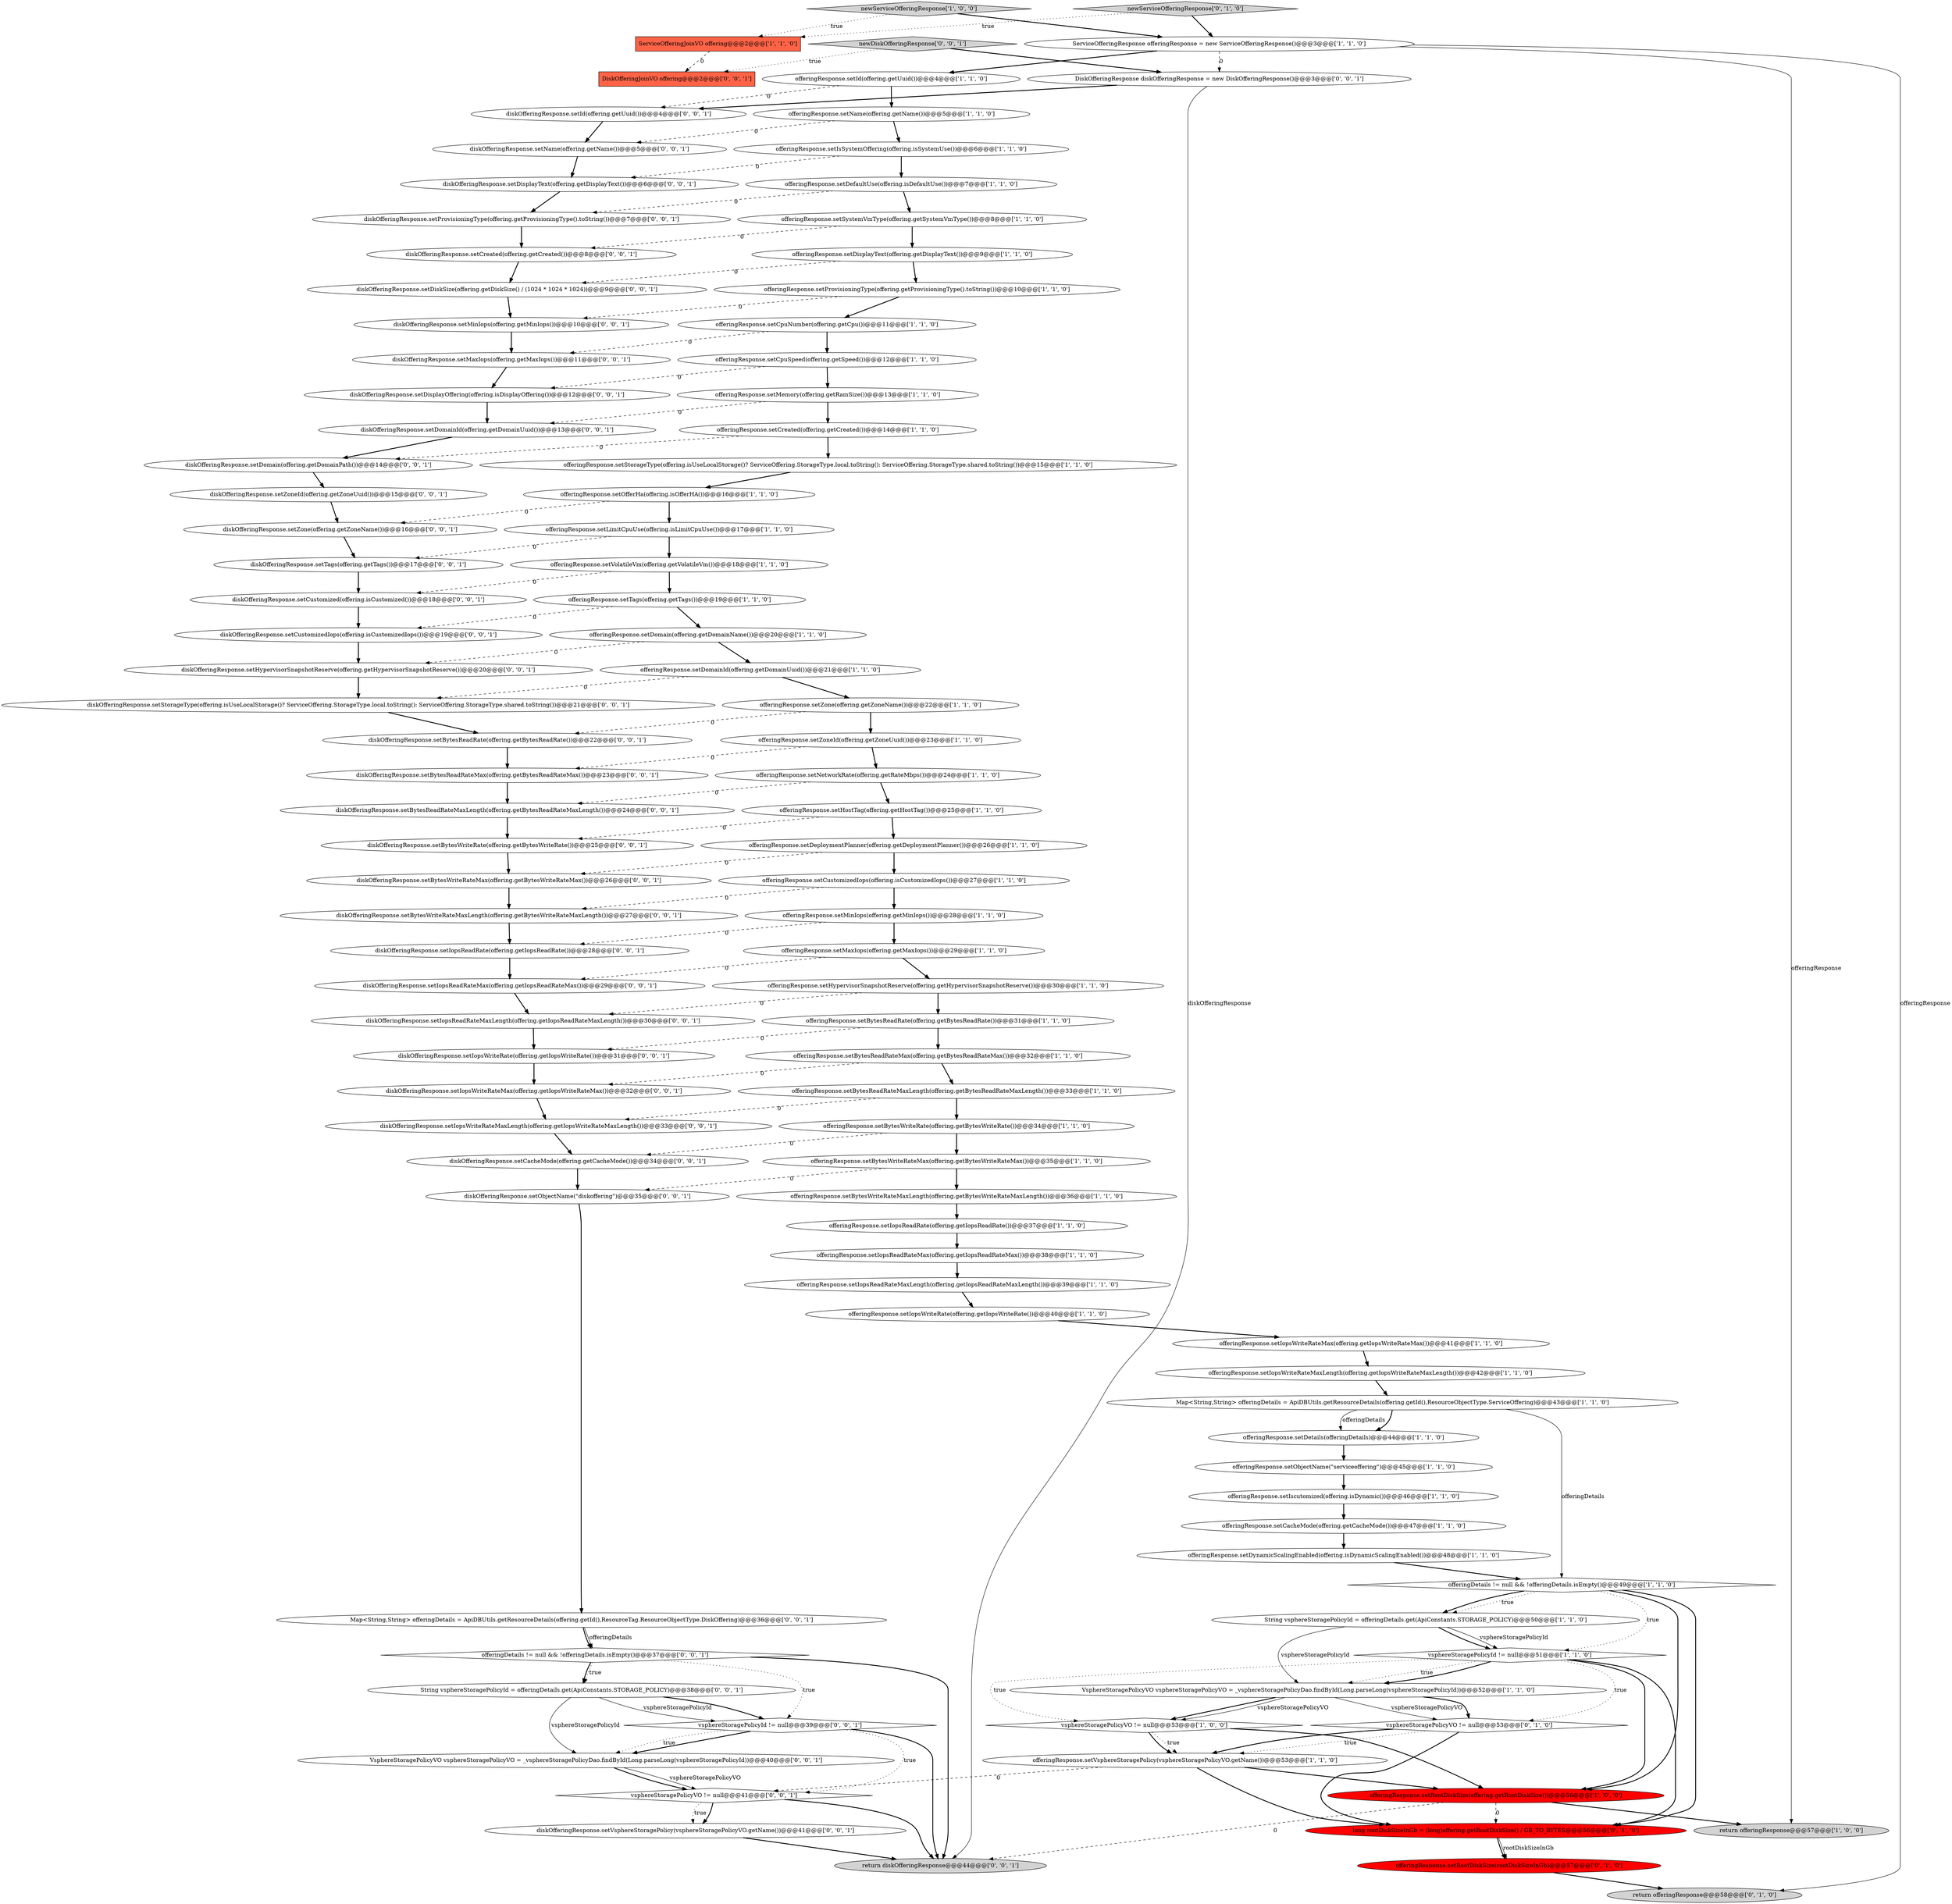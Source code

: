 digraph {
4 [style = filled, label = "offeringResponse.setIopsWriteRateMax(offering.getIopsWriteRateMax())@@@41@@@['1', '1', '0']", fillcolor = white, shape = ellipse image = "AAA0AAABBB1BBB"];
45 [style = filled, label = "offeringResponse.setRootDiskSize(offering.getRootDiskSize())@@@56@@@['1', '0', '0']", fillcolor = red, shape = ellipse image = "AAA1AAABBB1BBB"];
12 [style = filled, label = "offeringResponse.setMinIops(offering.getMinIops())@@@28@@@['1', '1', '0']", fillcolor = white, shape = ellipse image = "AAA0AAABBB1BBB"];
103 [style = filled, label = "String vsphereStoragePolicyId = offeringDetails.get(ApiConstants.STORAGE_POLICY)@@@38@@@['0', '0', '1']", fillcolor = white, shape = ellipse image = "AAA0AAABBB3BBB"];
35 [style = filled, label = "offeringResponse.setProvisioningType(offering.getProvisioningType().toString())@@@10@@@['1', '1', '0']", fillcolor = white, shape = ellipse image = "AAA0AAABBB1BBB"];
57 [style = filled, label = "long rootDiskSizeInGb = (long)offering.getRootDiskSize() / GB_TO_BYTES@@@56@@@['0', '1', '0']", fillcolor = red, shape = ellipse image = "AAA1AAABBB2BBB"];
83 [style = filled, label = "diskOfferingResponse.setHypervisorSnapshotReserve(offering.getHypervisorSnapshotReserve())@@@20@@@['0', '0', '1']", fillcolor = white, shape = ellipse image = "AAA0AAABBB3BBB"];
33 [style = filled, label = "newServiceOfferingResponse['1', '0', '0']", fillcolor = lightgray, shape = diamond image = "AAA0AAABBB1BBB"];
14 [style = filled, label = "offeringDetails != null && !offeringDetails.isEmpty()@@@49@@@['1', '1', '0']", fillcolor = white, shape = diamond image = "AAA0AAABBB1BBB"];
66 [style = filled, label = "diskOfferingResponse.setBytesWriteRateMax(offering.getBytesWriteRateMax())@@@26@@@['0', '0', '1']", fillcolor = white, shape = ellipse image = "AAA0AAABBB3BBB"];
32 [style = filled, label = "offeringResponse.setVsphereStoragePolicy(vsphereStoragePolicyVO.getName())@@@53@@@['1', '1', '0']", fillcolor = white, shape = ellipse image = "AAA0AAABBB1BBB"];
7 [style = filled, label = "offeringResponse.setBytesWriteRate(offering.getBytesWriteRate())@@@34@@@['1', '1', '0']", fillcolor = white, shape = ellipse image = "AAA0AAABBB1BBB"];
9 [style = filled, label = "vsphereStoragePolicyVO != null@@@53@@@['1', '0', '0']", fillcolor = white, shape = diamond image = "AAA0AAABBB1BBB"];
29 [style = filled, label = "return offeringResponse@@@57@@@['1', '0', '0']", fillcolor = lightgray, shape = ellipse image = "AAA0AAABBB1BBB"];
47 [style = filled, label = "offeringResponse.setIopsReadRateMaxLength(offering.getIopsReadRateMaxLength())@@@39@@@['1', '1', '0']", fillcolor = white, shape = ellipse image = "AAA0AAABBB1BBB"];
95 [style = filled, label = "diskOfferingResponse.setIopsReadRateMaxLength(offering.getIopsReadRateMaxLength())@@@30@@@['0', '0', '1']", fillcolor = white, shape = ellipse image = "AAA0AAABBB3BBB"];
3 [style = filled, label = "offeringResponse.setBytesWriteRateMaxLength(offering.getBytesWriteRateMaxLength())@@@36@@@['1', '1', '0']", fillcolor = white, shape = ellipse image = "AAA0AAABBB1BBB"];
76 [style = filled, label = "diskOfferingResponse.setIopsReadRate(offering.getIopsReadRate())@@@28@@@['0', '0', '1']", fillcolor = white, shape = ellipse image = "AAA0AAABBB3BBB"];
11 [style = filled, label = "offeringResponse.setVolatileVm(offering.getVolatileVm())@@@18@@@['1', '1', '0']", fillcolor = white, shape = ellipse image = "AAA0AAABBB1BBB"];
30 [style = filled, label = "offeringResponse.setIscutomized(offering.isDynamic())@@@46@@@['1', '1', '0']", fillcolor = white, shape = ellipse image = "AAA0AAABBB1BBB"];
41 [style = filled, label = "offeringResponse.setDomain(offering.getDomainName())@@@20@@@['1', '1', '0']", fillcolor = white, shape = ellipse image = "AAA0AAABBB1BBB"];
100 [style = filled, label = "diskOfferingResponse.setIopsWriteRateMaxLength(offering.getIopsWriteRateMaxLength())@@@33@@@['0', '0', '1']", fillcolor = white, shape = ellipse image = "AAA0AAABBB3BBB"];
102 [style = filled, label = "diskOfferingResponse.setCustomized(offering.isCustomized())@@@18@@@['0', '0', '1']", fillcolor = white, shape = ellipse image = "AAA0AAABBB3BBB"];
62 [style = filled, label = "diskOfferingResponse.setDomain(offering.getDomainPath())@@@14@@@['0', '0', '1']", fillcolor = white, shape = ellipse image = "AAA0AAABBB3BBB"];
89 [style = filled, label = "diskOfferingResponse.setIopsReadRateMax(offering.getIopsReadRateMax())@@@29@@@['0', '0', '1']", fillcolor = white, shape = ellipse image = "AAA0AAABBB3BBB"];
54 [style = filled, label = "offeringResponse.setStorageType(offering.isUseLocalStorage()? ServiceOffering.StorageType.local.toString(): ServiceOffering.StorageType.shared.toString())@@@15@@@['1', '1', '0']", fillcolor = white, shape = ellipse image = "AAA0AAABBB1BBB"];
60 [style = filled, label = "offeringResponse.setRootDiskSize(rootDiskSizeInGb)@@@57@@@['0', '1', '0']", fillcolor = red, shape = ellipse image = "AAA1AAABBB2BBB"];
6 [style = filled, label = "ServiceOfferingJoinVO offering@@@2@@@['1', '1', '0']", fillcolor = tomato, shape = box image = "AAA0AAABBB1BBB"];
25 [style = filled, label = "offeringResponse.setCustomizedIops(offering.isCustomizedIops())@@@27@@@['1', '1', '0']", fillcolor = white, shape = ellipse image = "AAA0AAABBB1BBB"];
21 [style = filled, label = "Map<String,String> offeringDetails = ApiDBUtils.getResourceDetails(offering.getId(),ResourceObjectType.ServiceOffering)@@@43@@@['1', '1', '0']", fillcolor = white, shape = ellipse image = "AAA0AAABBB1BBB"];
50 [style = filled, label = "offeringResponse.setName(offering.getName())@@@5@@@['1', '1', '0']", fillcolor = white, shape = ellipse image = "AAA0AAABBB1BBB"];
94 [style = filled, label = "diskOfferingResponse.setName(offering.getName())@@@5@@@['0', '0', '1']", fillcolor = white, shape = ellipse image = "AAA0AAABBB3BBB"];
56 [style = filled, label = "vsphereStoragePolicyVO != null@@@53@@@['0', '1', '0']", fillcolor = white, shape = diamond image = "AAA0AAABBB2BBB"];
74 [style = filled, label = "diskOfferingResponse.setVsphereStoragePolicy(vsphereStoragePolicyVO.getName())@@@41@@@['0', '0', '1']", fillcolor = white, shape = ellipse image = "AAA0AAABBB3BBB"];
78 [style = filled, label = "DiskOfferingResponse diskOfferingResponse = new DiskOfferingResponse()@@@3@@@['0', '0', '1']", fillcolor = white, shape = ellipse image = "AAA0AAABBB3BBB"];
85 [style = filled, label = "diskOfferingResponse.setCacheMode(offering.getCacheMode())@@@34@@@['0', '0', '1']", fillcolor = white, shape = ellipse image = "AAA0AAABBB3BBB"];
80 [style = filled, label = "diskOfferingResponse.setId(offering.getUuid())@@@4@@@['0', '0', '1']", fillcolor = white, shape = ellipse image = "AAA0AAABBB3BBB"];
92 [style = filled, label = "DiskOfferingJoinVO offering@@@2@@@['0', '0', '1']", fillcolor = tomato, shape = box image = "AAA0AAABBB3BBB"];
91 [style = filled, label = "diskOfferingResponse.setMinIops(offering.getMinIops())@@@10@@@['0', '0', '1']", fillcolor = white, shape = ellipse image = "AAA0AAABBB3BBB"];
39 [style = filled, label = "offeringResponse.setId(offering.getUuid())@@@4@@@['1', '1', '0']", fillcolor = white, shape = ellipse image = "AAA0AAABBB1BBB"];
13 [style = filled, label = "offeringResponse.setObjectName(\"serviceoffering\")@@@45@@@['1', '1', '0']", fillcolor = white, shape = ellipse image = "AAA0AAABBB1BBB"];
22 [style = filled, label = "VsphereStoragePolicyVO vsphereStoragePolicyVO = _vsphereStoragePolicyDao.findById(Long.parseLong(vsphereStoragePolicyId))@@@52@@@['1', '1', '0']", fillcolor = white, shape = ellipse image = "AAA0AAABBB1BBB"];
70 [style = filled, label = "diskOfferingResponse.setCustomizedIops(offering.isCustomizedIops())@@@19@@@['0', '0', '1']", fillcolor = white, shape = ellipse image = "AAA0AAABBB3BBB"];
65 [style = filled, label = "return diskOfferingResponse@@@44@@@['0', '0', '1']", fillcolor = lightgray, shape = ellipse image = "AAA0AAABBB3BBB"];
43 [style = filled, label = "offeringResponse.setDetails(offeringDetails)@@@44@@@['1', '1', '0']", fillcolor = white, shape = ellipse image = "AAA0AAABBB1BBB"];
61 [style = filled, label = "diskOfferingResponse.setDisplayOffering(offering.isDisplayOffering())@@@12@@@['0', '0', '1']", fillcolor = white, shape = ellipse image = "AAA0AAABBB3BBB"];
53 [style = filled, label = "offeringResponse.setOfferHa(offering.isOfferHA())@@@16@@@['1', '1', '0']", fillcolor = white, shape = ellipse image = "AAA0AAABBB1BBB"];
27 [style = filled, label = "offeringResponse.setIsSystemOffering(offering.isSystemUse())@@@6@@@['1', '1', '0']", fillcolor = white, shape = ellipse image = "AAA0AAABBB1BBB"];
86 [style = filled, label = "diskOfferingResponse.setDomainId(offering.getDomainUuid())@@@13@@@['0', '0', '1']", fillcolor = white, shape = ellipse image = "AAA0AAABBB3BBB"];
98 [style = filled, label = "diskOfferingResponse.setDisplayText(offering.getDisplayText())@@@6@@@['0', '0', '1']", fillcolor = white, shape = ellipse image = "AAA0AAABBB3BBB"];
1 [style = filled, label = "offeringResponse.setCpuSpeed(offering.getSpeed())@@@12@@@['1', '1', '0']", fillcolor = white, shape = ellipse image = "AAA0AAABBB1BBB"];
42 [style = filled, label = "offeringResponse.setHostTag(offering.getHostTag())@@@25@@@['1', '1', '0']", fillcolor = white, shape = ellipse image = "AAA0AAABBB1BBB"];
101 [style = filled, label = "diskOfferingResponse.setIopsWriteRate(offering.getIopsWriteRate())@@@31@@@['0', '0', '1']", fillcolor = white, shape = ellipse image = "AAA0AAABBB3BBB"];
55 [style = filled, label = "String vsphereStoragePolicyId = offeringDetails.get(ApiConstants.STORAGE_POLICY)@@@50@@@['1', '1', '0']", fillcolor = white, shape = ellipse image = "AAA0AAABBB1BBB"];
82 [style = filled, label = "vsphereStoragePolicyId != null@@@39@@@['0', '0', '1']", fillcolor = white, shape = diamond image = "AAA0AAABBB3BBB"];
64 [style = filled, label = "diskOfferingResponse.setBytesWriteRateMaxLength(offering.getBytesWriteRateMaxLength())@@@27@@@['0', '0', '1']", fillcolor = white, shape = ellipse image = "AAA0AAABBB3BBB"];
69 [style = filled, label = "diskOfferingResponse.setDiskSize(offering.getDiskSize() / (1024 * 1024 * 1024))@@@9@@@['0', '0', '1']", fillcolor = white, shape = ellipse image = "AAA0AAABBB3BBB"];
63 [style = filled, label = "diskOfferingResponse.setBytesReadRateMaxLength(offering.getBytesReadRateMaxLength())@@@24@@@['0', '0', '1']", fillcolor = white, shape = ellipse image = "AAA0AAABBB3BBB"];
17 [style = filled, label = "offeringResponse.setNetworkRate(offering.getRateMbps())@@@24@@@['1', '1', '0']", fillcolor = white, shape = ellipse image = "AAA0AAABBB1BBB"];
90 [style = filled, label = "VsphereStoragePolicyVO vsphereStoragePolicyVO = _vsphereStoragePolicyDao.findById(Long.parseLong(vsphereStoragePolicyId))@@@40@@@['0', '0', '1']", fillcolor = white, shape = ellipse image = "AAA0AAABBB3BBB"];
99 [style = filled, label = "diskOfferingResponse.setMaxIops(offering.getMaxIops())@@@11@@@['0', '0', '1']", fillcolor = white, shape = ellipse image = "AAA0AAABBB3BBB"];
10 [style = filled, label = "offeringResponse.setTags(offering.getTags())@@@19@@@['1', '1', '0']", fillcolor = white, shape = ellipse image = "AAA0AAABBB1BBB"];
75 [style = filled, label = "diskOfferingResponse.setZone(offering.getZoneName())@@@16@@@['0', '0', '1']", fillcolor = white, shape = ellipse image = "AAA0AAABBB3BBB"];
34 [style = filled, label = "offeringResponse.setMemory(offering.getRamSize())@@@13@@@['1', '1', '0']", fillcolor = white, shape = ellipse image = "AAA0AAABBB1BBB"];
40 [style = filled, label = "offeringResponse.setCacheMode(offering.getCacheMode())@@@47@@@['1', '1', '0']", fillcolor = white, shape = ellipse image = "AAA0AAABBB1BBB"];
79 [style = filled, label = "diskOfferingResponse.setIopsWriteRateMax(offering.getIopsWriteRateMax())@@@32@@@['0', '0', '1']", fillcolor = white, shape = ellipse image = "AAA0AAABBB3BBB"];
81 [style = filled, label = "diskOfferingResponse.setZoneId(offering.getZoneUuid())@@@15@@@['0', '0', '1']", fillcolor = white, shape = ellipse image = "AAA0AAABBB3BBB"];
52 [style = filled, label = "offeringResponse.setZone(offering.getZoneName())@@@22@@@['1', '1', '0']", fillcolor = white, shape = ellipse image = "AAA0AAABBB1BBB"];
8 [style = filled, label = "offeringResponse.setDisplayText(offering.getDisplayText())@@@9@@@['1', '1', '0']", fillcolor = white, shape = ellipse image = "AAA0AAABBB1BBB"];
2 [style = filled, label = "ServiceOfferingResponse offeringResponse = new ServiceOfferingResponse()@@@3@@@['1', '1', '0']", fillcolor = white, shape = ellipse image = "AAA0AAABBB1BBB"];
18 [style = filled, label = "offeringResponse.setBytesReadRateMax(offering.getBytesReadRateMax())@@@32@@@['1', '1', '0']", fillcolor = white, shape = ellipse image = "AAA0AAABBB1BBB"];
36 [style = filled, label = "offeringResponse.setDomainId(offering.getDomainUuid())@@@21@@@['1', '1', '0']", fillcolor = white, shape = ellipse image = "AAA0AAABBB1BBB"];
84 [style = filled, label = "diskOfferingResponse.setBytesReadRate(offering.getBytesReadRate())@@@22@@@['0', '0', '1']", fillcolor = white, shape = ellipse image = "AAA0AAABBB3BBB"];
15 [style = filled, label = "offeringResponse.setIopsReadRateMax(offering.getIopsReadRateMax())@@@38@@@['1', '1', '0']", fillcolor = white, shape = ellipse image = "AAA0AAABBB1BBB"];
58 [style = filled, label = "newServiceOfferingResponse['0', '1', '0']", fillcolor = lightgray, shape = diamond image = "AAA0AAABBB2BBB"];
71 [style = filled, label = "diskOfferingResponse.setCreated(offering.getCreated())@@@8@@@['0', '0', '1']", fillcolor = white, shape = ellipse image = "AAA0AAABBB3BBB"];
23 [style = filled, label = "offeringResponse.setMaxIops(offering.getMaxIops())@@@29@@@['1', '1', '0']", fillcolor = white, shape = ellipse image = "AAA0AAABBB1BBB"];
59 [style = filled, label = "return offeringResponse@@@58@@@['0', '1', '0']", fillcolor = lightgray, shape = ellipse image = "AAA0AAABBB2BBB"];
19 [style = filled, label = "offeringResponse.setBytesWriteRateMax(offering.getBytesWriteRateMax())@@@35@@@['1', '1', '0']", fillcolor = white, shape = ellipse image = "AAA0AAABBB1BBB"];
96 [style = filled, label = "diskOfferingResponse.setProvisioningType(offering.getProvisioningType().toString())@@@7@@@['0', '0', '1']", fillcolor = white, shape = ellipse image = "AAA0AAABBB3BBB"];
73 [style = filled, label = "Map<String,String> offeringDetails = ApiDBUtils.getResourceDetails(offering.getId(),ResourceTag.ResourceObjectType.DiskOffering)@@@36@@@['0', '0', '1']", fillcolor = white, shape = ellipse image = "AAA0AAABBB3BBB"];
16 [style = filled, label = "offeringResponse.setZoneId(offering.getZoneUuid())@@@23@@@['1', '1', '0']", fillcolor = white, shape = ellipse image = "AAA0AAABBB1BBB"];
20 [style = filled, label = "offeringResponse.setCreated(offering.getCreated())@@@14@@@['1', '1', '0']", fillcolor = white, shape = ellipse image = "AAA0AAABBB1BBB"];
51 [style = filled, label = "offeringResponse.setDynamicScalingEnabled(offering.isDynamicScalingEnabled())@@@48@@@['1', '1', '0']", fillcolor = white, shape = ellipse image = "AAA0AAABBB1BBB"];
44 [style = filled, label = "offeringResponse.setIopsReadRate(offering.getIopsReadRate())@@@37@@@['1', '1', '0']", fillcolor = white, shape = ellipse image = "AAA0AAABBB1BBB"];
88 [style = filled, label = "diskOfferingResponse.setStorageType(offering.isUseLocalStorage()? ServiceOffering.StorageType.local.toString(): ServiceOffering.StorageType.shared.toString())@@@21@@@['0', '0', '1']", fillcolor = white, shape = ellipse image = "AAA0AAABBB3BBB"];
5 [style = filled, label = "offeringResponse.setDefaultUse(offering.isDefaultUse())@@@7@@@['1', '1', '0']", fillcolor = white, shape = ellipse image = "AAA0AAABBB1BBB"];
24 [style = filled, label = "offeringResponse.setBytesReadRate(offering.getBytesReadRate())@@@31@@@['1', '1', '0']", fillcolor = white, shape = ellipse image = "AAA0AAABBB1BBB"];
46 [style = filled, label = "offeringResponse.setLimitCpuUse(offering.isLimitCpuUse())@@@17@@@['1', '1', '0']", fillcolor = white, shape = ellipse image = "AAA0AAABBB1BBB"];
49 [style = filled, label = "offeringResponse.setHypervisorSnapshotReserve(offering.getHypervisorSnapshotReserve())@@@30@@@['1', '1', '0']", fillcolor = white, shape = ellipse image = "AAA0AAABBB1BBB"];
37 [style = filled, label = "offeringResponse.setIopsWriteRate(offering.getIopsWriteRate())@@@40@@@['1', '1', '0']", fillcolor = white, shape = ellipse image = "AAA0AAABBB1BBB"];
68 [style = filled, label = "newDiskOfferingResponse['0', '0', '1']", fillcolor = lightgray, shape = diamond image = "AAA0AAABBB3BBB"];
31 [style = filled, label = "offeringResponse.setIopsWriteRateMaxLength(offering.getIopsWriteRateMaxLength())@@@42@@@['1', '1', '0']", fillcolor = white, shape = ellipse image = "AAA0AAABBB1BBB"];
67 [style = filled, label = "diskOfferingResponse.setBytesWriteRate(offering.getBytesWriteRate())@@@25@@@['0', '0', '1']", fillcolor = white, shape = ellipse image = "AAA0AAABBB3BBB"];
97 [style = filled, label = "diskOfferingResponse.setBytesReadRateMax(offering.getBytesReadRateMax())@@@23@@@['0', '0', '1']", fillcolor = white, shape = ellipse image = "AAA0AAABBB3BBB"];
72 [style = filled, label = "diskOfferingResponse.setObjectName(\"diskoffering\")@@@35@@@['0', '0', '1']", fillcolor = white, shape = ellipse image = "AAA0AAABBB3BBB"];
87 [style = filled, label = "offeringDetails != null && !offeringDetails.isEmpty()@@@37@@@['0', '0', '1']", fillcolor = white, shape = diamond image = "AAA0AAABBB3BBB"];
0 [style = filled, label = "offeringResponse.setSystemVmType(offering.getSystemVmType())@@@8@@@['1', '1', '0']", fillcolor = white, shape = ellipse image = "AAA0AAABBB1BBB"];
77 [style = filled, label = "vsphereStoragePolicyVO != null@@@41@@@['0', '0', '1']", fillcolor = white, shape = diamond image = "AAA0AAABBB3BBB"];
93 [style = filled, label = "diskOfferingResponse.setTags(offering.getTags())@@@17@@@['0', '0', '1']", fillcolor = white, shape = ellipse image = "AAA0AAABBB3BBB"];
26 [style = filled, label = "offeringResponse.setBytesReadRateMaxLength(offering.getBytesReadRateMaxLength())@@@33@@@['1', '1', '0']", fillcolor = white, shape = ellipse image = "AAA0AAABBB1BBB"];
48 [style = filled, label = "offeringResponse.setDeploymentPlanner(offering.getDeploymentPlanner())@@@26@@@['1', '1', '0']", fillcolor = white, shape = ellipse image = "AAA0AAABBB1BBB"];
28 [style = filled, label = "vsphereStoragePolicyId != null@@@51@@@['1', '1', '0']", fillcolor = white, shape = diamond image = "AAA0AAABBB1BBB"];
38 [style = filled, label = "offeringResponse.setCpuNumber(offering.getCpu())@@@11@@@['1', '1', '0']", fillcolor = white, shape = ellipse image = "AAA0AAABBB1BBB"];
74->65 [style = bold, label=""];
34->20 [style = bold, label=""];
83->88 [style = bold, label=""];
89->95 [style = bold, label=""];
102->70 [style = bold, label=""];
97->63 [style = bold, label=""];
94->98 [style = bold, label=""];
21->43 [style = bold, label=""];
44->15 [style = bold, label=""];
87->65 [style = bold, label=""];
31->21 [style = bold, label=""];
42->48 [style = bold, label=""];
47->37 [style = bold, label=""];
6->92 [style = dashed, label="0"];
10->41 [style = bold, label=""];
101->79 [style = bold, label=""];
99->61 [style = bold, label=""];
82->65 [style = bold, label=""];
49->24 [style = bold, label=""];
52->84 [style = dashed, label="0"];
5->0 [style = bold, label=""];
22->56 [style = solid, label="vsphereStoragePolicyVO"];
66->64 [style = bold, label=""];
24->101 [style = dashed, label="0"];
78->80 [style = bold, label=""];
72->73 [style = bold, label=""];
0->8 [style = bold, label=""];
79->100 [style = bold, label=""];
103->82 [style = bold, label=""];
54->53 [style = bold, label=""];
30->40 [style = bold, label=""];
68->78 [style = bold, label=""];
35->38 [style = bold, label=""];
27->5 [style = bold, label=""];
39->80 [style = dashed, label="0"];
19->3 [style = bold, label=""];
9->32 [style = dotted, label="true"];
39->50 [style = bold, label=""];
28->45 [style = bold, label=""];
70->83 [style = bold, label=""];
23->49 [style = bold, label=""];
26->7 [style = bold, label=""];
11->102 [style = dashed, label="0"];
23->89 [style = dashed, label="0"];
56->32 [style = bold, label=""];
90->77 [style = bold, label=""];
40->51 [style = bold, label=""];
8->69 [style = dashed, label="0"];
22->9 [style = bold, label=""];
9->32 [style = bold, label=""];
12->76 [style = dashed, label="0"];
64->76 [style = bold, label=""];
77->74 [style = bold, label=""];
57->60 [style = bold, label=""];
58->2 [style = bold, label=""];
96->71 [style = bold, label=""];
16->17 [style = bold, label=""];
56->57 [style = bold, label=""];
7->85 [style = dashed, label="0"];
17->42 [style = bold, label=""];
24->18 [style = bold, label=""];
45->29 [style = bold, label=""];
38->99 [style = dashed, label="0"];
43->13 [style = bold, label=""];
2->39 [style = bold, label=""];
78->65 [style = solid, label="diskOfferingResponse"];
51->14 [style = bold, label=""];
18->79 [style = dashed, label="0"];
76->89 [style = bold, label=""];
57->60 [style = solid, label="rootDiskSizeInGb"];
84->97 [style = bold, label=""];
41->83 [style = dashed, label="0"];
100->85 [style = bold, label=""];
14->57 [style = bold, label=""];
27->98 [style = dashed, label="0"];
32->77 [style = dashed, label="0"];
28->9 [style = dotted, label="true"];
2->78 [style = dashed, label="0"];
77->74 [style = dotted, label="true"];
15->47 [style = bold, label=""];
77->65 [style = bold, label=""];
93->102 [style = bold, label=""];
10->70 [style = dashed, label="0"];
88->84 [style = bold, label=""];
5->96 [style = dashed, label="0"];
0->71 [style = dashed, label="0"];
67->66 [style = bold, label=""];
33->6 [style = dotted, label="true"];
50->27 [style = bold, label=""];
21->43 [style = solid, label="offeringDetails"];
36->52 [style = bold, label=""];
20->62 [style = dashed, label="0"];
18->26 [style = bold, label=""];
32->57 [style = bold, label=""];
35->91 [style = dashed, label="0"];
8->35 [style = bold, label=""];
68->92 [style = dotted, label="true"];
42->67 [style = dashed, label="0"];
38->1 [style = bold, label=""];
55->28 [style = solid, label="vsphereStoragePolicyId"];
4->31 [style = bold, label=""];
53->46 [style = bold, label=""];
3->44 [style = bold, label=""];
55->22 [style = solid, label="vsphereStoragePolicyId"];
1->34 [style = bold, label=""];
41->36 [style = bold, label=""];
98->96 [style = bold, label=""];
52->16 [style = bold, label=""];
2->29 [style = solid, label="offeringResponse"];
14->28 [style = dotted, label="true"];
11->10 [style = bold, label=""];
73->87 [style = solid, label="offeringDetails"];
81->75 [style = bold, label=""];
63->67 [style = bold, label=""];
103->82 [style = solid, label="vsphereStoragePolicyId"];
28->22 [style = dotted, label="true"];
1->61 [style = dashed, label="0"];
20->54 [style = bold, label=""];
19->72 [style = dashed, label="0"];
62->81 [style = bold, label=""];
28->57 [style = bold, label=""];
28->56 [style = dotted, label="true"];
7->19 [style = bold, label=""];
33->2 [style = bold, label=""];
28->22 [style = bold, label=""];
56->32 [style = dotted, label="true"];
36->88 [style = dashed, label="0"];
32->45 [style = bold, label=""];
87->82 [style = dotted, label="true"];
46->93 [style = dashed, label="0"];
22->56 [style = bold, label=""];
85->72 [style = bold, label=""];
61->86 [style = bold, label=""];
25->64 [style = dashed, label="0"];
2->59 [style = solid, label="offeringResponse"];
87->103 [style = dotted, label="true"];
82->77 [style = dotted, label="true"];
16->97 [style = dashed, label="0"];
73->87 [style = bold, label=""];
86->62 [style = bold, label=""];
45->65 [style = dashed, label="0"];
26->100 [style = dashed, label="0"];
95->101 [style = bold, label=""];
13->30 [style = bold, label=""];
14->45 [style = bold, label=""];
60->59 [style = bold, label=""];
69->91 [style = bold, label=""];
91->99 [style = bold, label=""];
103->90 [style = solid, label="vsphereStoragePolicyId"];
37->4 [style = bold, label=""];
34->86 [style = dashed, label="0"];
46->11 [style = bold, label=""];
71->69 [style = bold, label=""];
21->14 [style = solid, label="offeringDetails"];
53->75 [style = dashed, label="0"];
82->90 [style = bold, label=""];
50->94 [style = dashed, label="0"];
80->94 [style = bold, label=""];
25->12 [style = bold, label=""];
90->77 [style = solid, label="vsphereStoragePolicyVO"];
9->45 [style = bold, label=""];
17->63 [style = dashed, label="0"];
14->55 [style = dotted, label="true"];
48->25 [style = bold, label=""];
75->93 [style = bold, label=""];
45->57 [style = dashed, label="0"];
22->9 [style = solid, label="vsphereStoragePolicyVO"];
49->95 [style = dashed, label="0"];
14->55 [style = bold, label=""];
12->23 [style = bold, label=""];
48->66 [style = dashed, label="0"];
87->103 [style = bold, label=""];
82->90 [style = dotted, label="true"];
55->28 [style = bold, label=""];
58->6 [style = dotted, label="true"];
}
